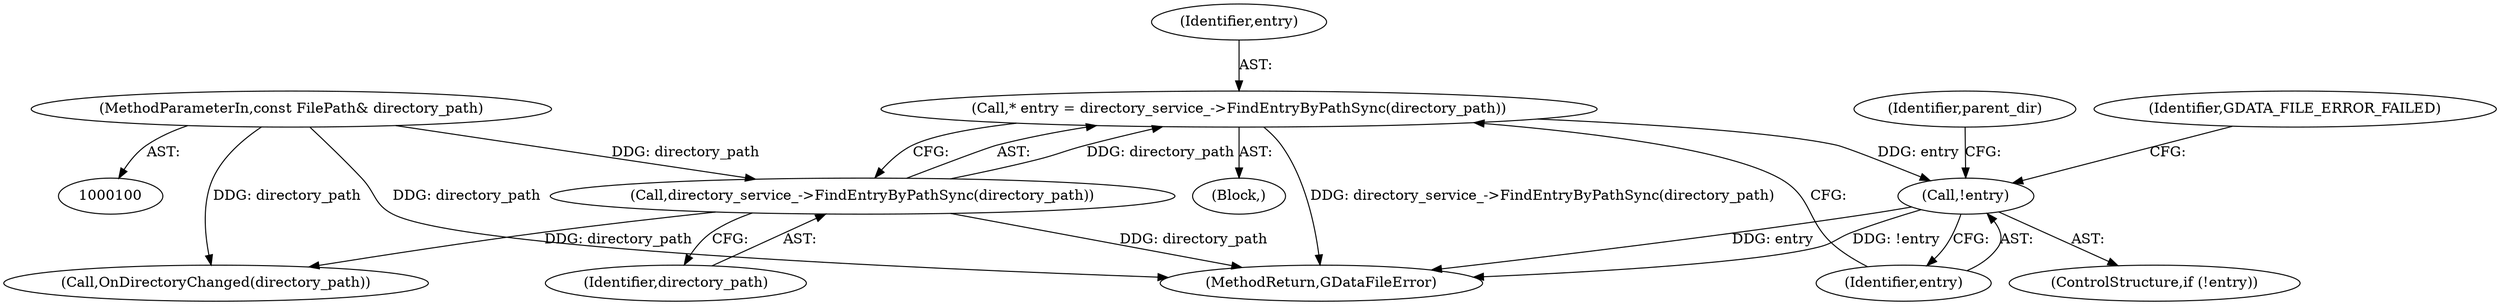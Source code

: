 digraph "0_Chrome_dd3b6fe574edad231c01c78e4647a74c38dc4178@pointer" {
"1000119" [label="(Call,* entry = directory_service_->FindEntryByPathSync(directory_path))"];
"1000121" [label="(Call,directory_service_->FindEntryByPathSync(directory_path))"];
"1000101" [label="(MethodParameterIn,const FilePath& directory_path)"];
"1000124" [label="(Call,!entry)"];
"1000121" [label="(Call,directory_service_->FindEntryByPathSync(directory_path))"];
"1000103" [label="(Block,)"];
"1000120" [label="(Identifier,entry)"];
"1000119" [label="(Call,* entry = directory_service_->FindEntryByPathSync(directory_path))"];
"1000124" [label="(Call,!entry)"];
"1000130" [label="(Identifier,parent_dir)"];
"1000125" [label="(Identifier,entry)"];
"1000149" [label="(Call,OnDirectoryChanged(directory_path))"];
"1000123" [label="(ControlStructure,if (!entry))"];
"1000122" [label="(Identifier,directory_path)"];
"1000101" [label="(MethodParameterIn,const FilePath& directory_path)"];
"1000153" [label="(MethodReturn,GDataFileError)"];
"1000127" [label="(Identifier,GDATA_FILE_ERROR_FAILED)"];
"1000119" -> "1000103"  [label="AST: "];
"1000119" -> "1000121"  [label="CFG: "];
"1000120" -> "1000119"  [label="AST: "];
"1000121" -> "1000119"  [label="AST: "];
"1000125" -> "1000119"  [label="CFG: "];
"1000119" -> "1000153"  [label="DDG: directory_service_->FindEntryByPathSync(directory_path)"];
"1000121" -> "1000119"  [label="DDG: directory_path"];
"1000119" -> "1000124"  [label="DDG: entry"];
"1000121" -> "1000122"  [label="CFG: "];
"1000122" -> "1000121"  [label="AST: "];
"1000121" -> "1000153"  [label="DDG: directory_path"];
"1000101" -> "1000121"  [label="DDG: directory_path"];
"1000121" -> "1000149"  [label="DDG: directory_path"];
"1000101" -> "1000100"  [label="AST: "];
"1000101" -> "1000153"  [label="DDG: directory_path"];
"1000101" -> "1000149"  [label="DDG: directory_path"];
"1000124" -> "1000123"  [label="AST: "];
"1000124" -> "1000125"  [label="CFG: "];
"1000125" -> "1000124"  [label="AST: "];
"1000127" -> "1000124"  [label="CFG: "];
"1000130" -> "1000124"  [label="CFG: "];
"1000124" -> "1000153"  [label="DDG: entry"];
"1000124" -> "1000153"  [label="DDG: !entry"];
}
